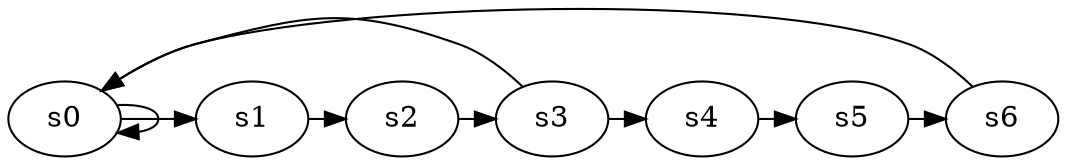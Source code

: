 digraph game_0541_cycle_7 {
    s0 [name="s0", player=0];
    s1 [name="s1", player=0];
    s2 [name="s2", player=0];
    s3 [name="s3", player=0];
    s4 [name="s4", player=1, target=1];
    s5 [name="s5", player=0, target=1];
    s6 [name="s6", player=1, target=1];

    s0 -> s1 [constraint="!(time % 3 == 0)"];
    s1 -> s2 [constraint="time % 5 == 1"];
    s2 -> s3 [constraint="time % 5 == 2"];
    s3 -> s4 [constraint="time == 1 || time == 7"];
    s4 -> s5 [constraint="time % 3 == 1"];
    s5 -> s6 [constraint="time % 4 == 3 || time % 4 == 2"];
    s6 -> s0 [constraint="time == 16 || time == 20"];
    s0 -> s0 [constraint="time % 2 == 0"];
    s3 -> s0 [constraint="time == 3 || time == 5 || time == 9"];
}
